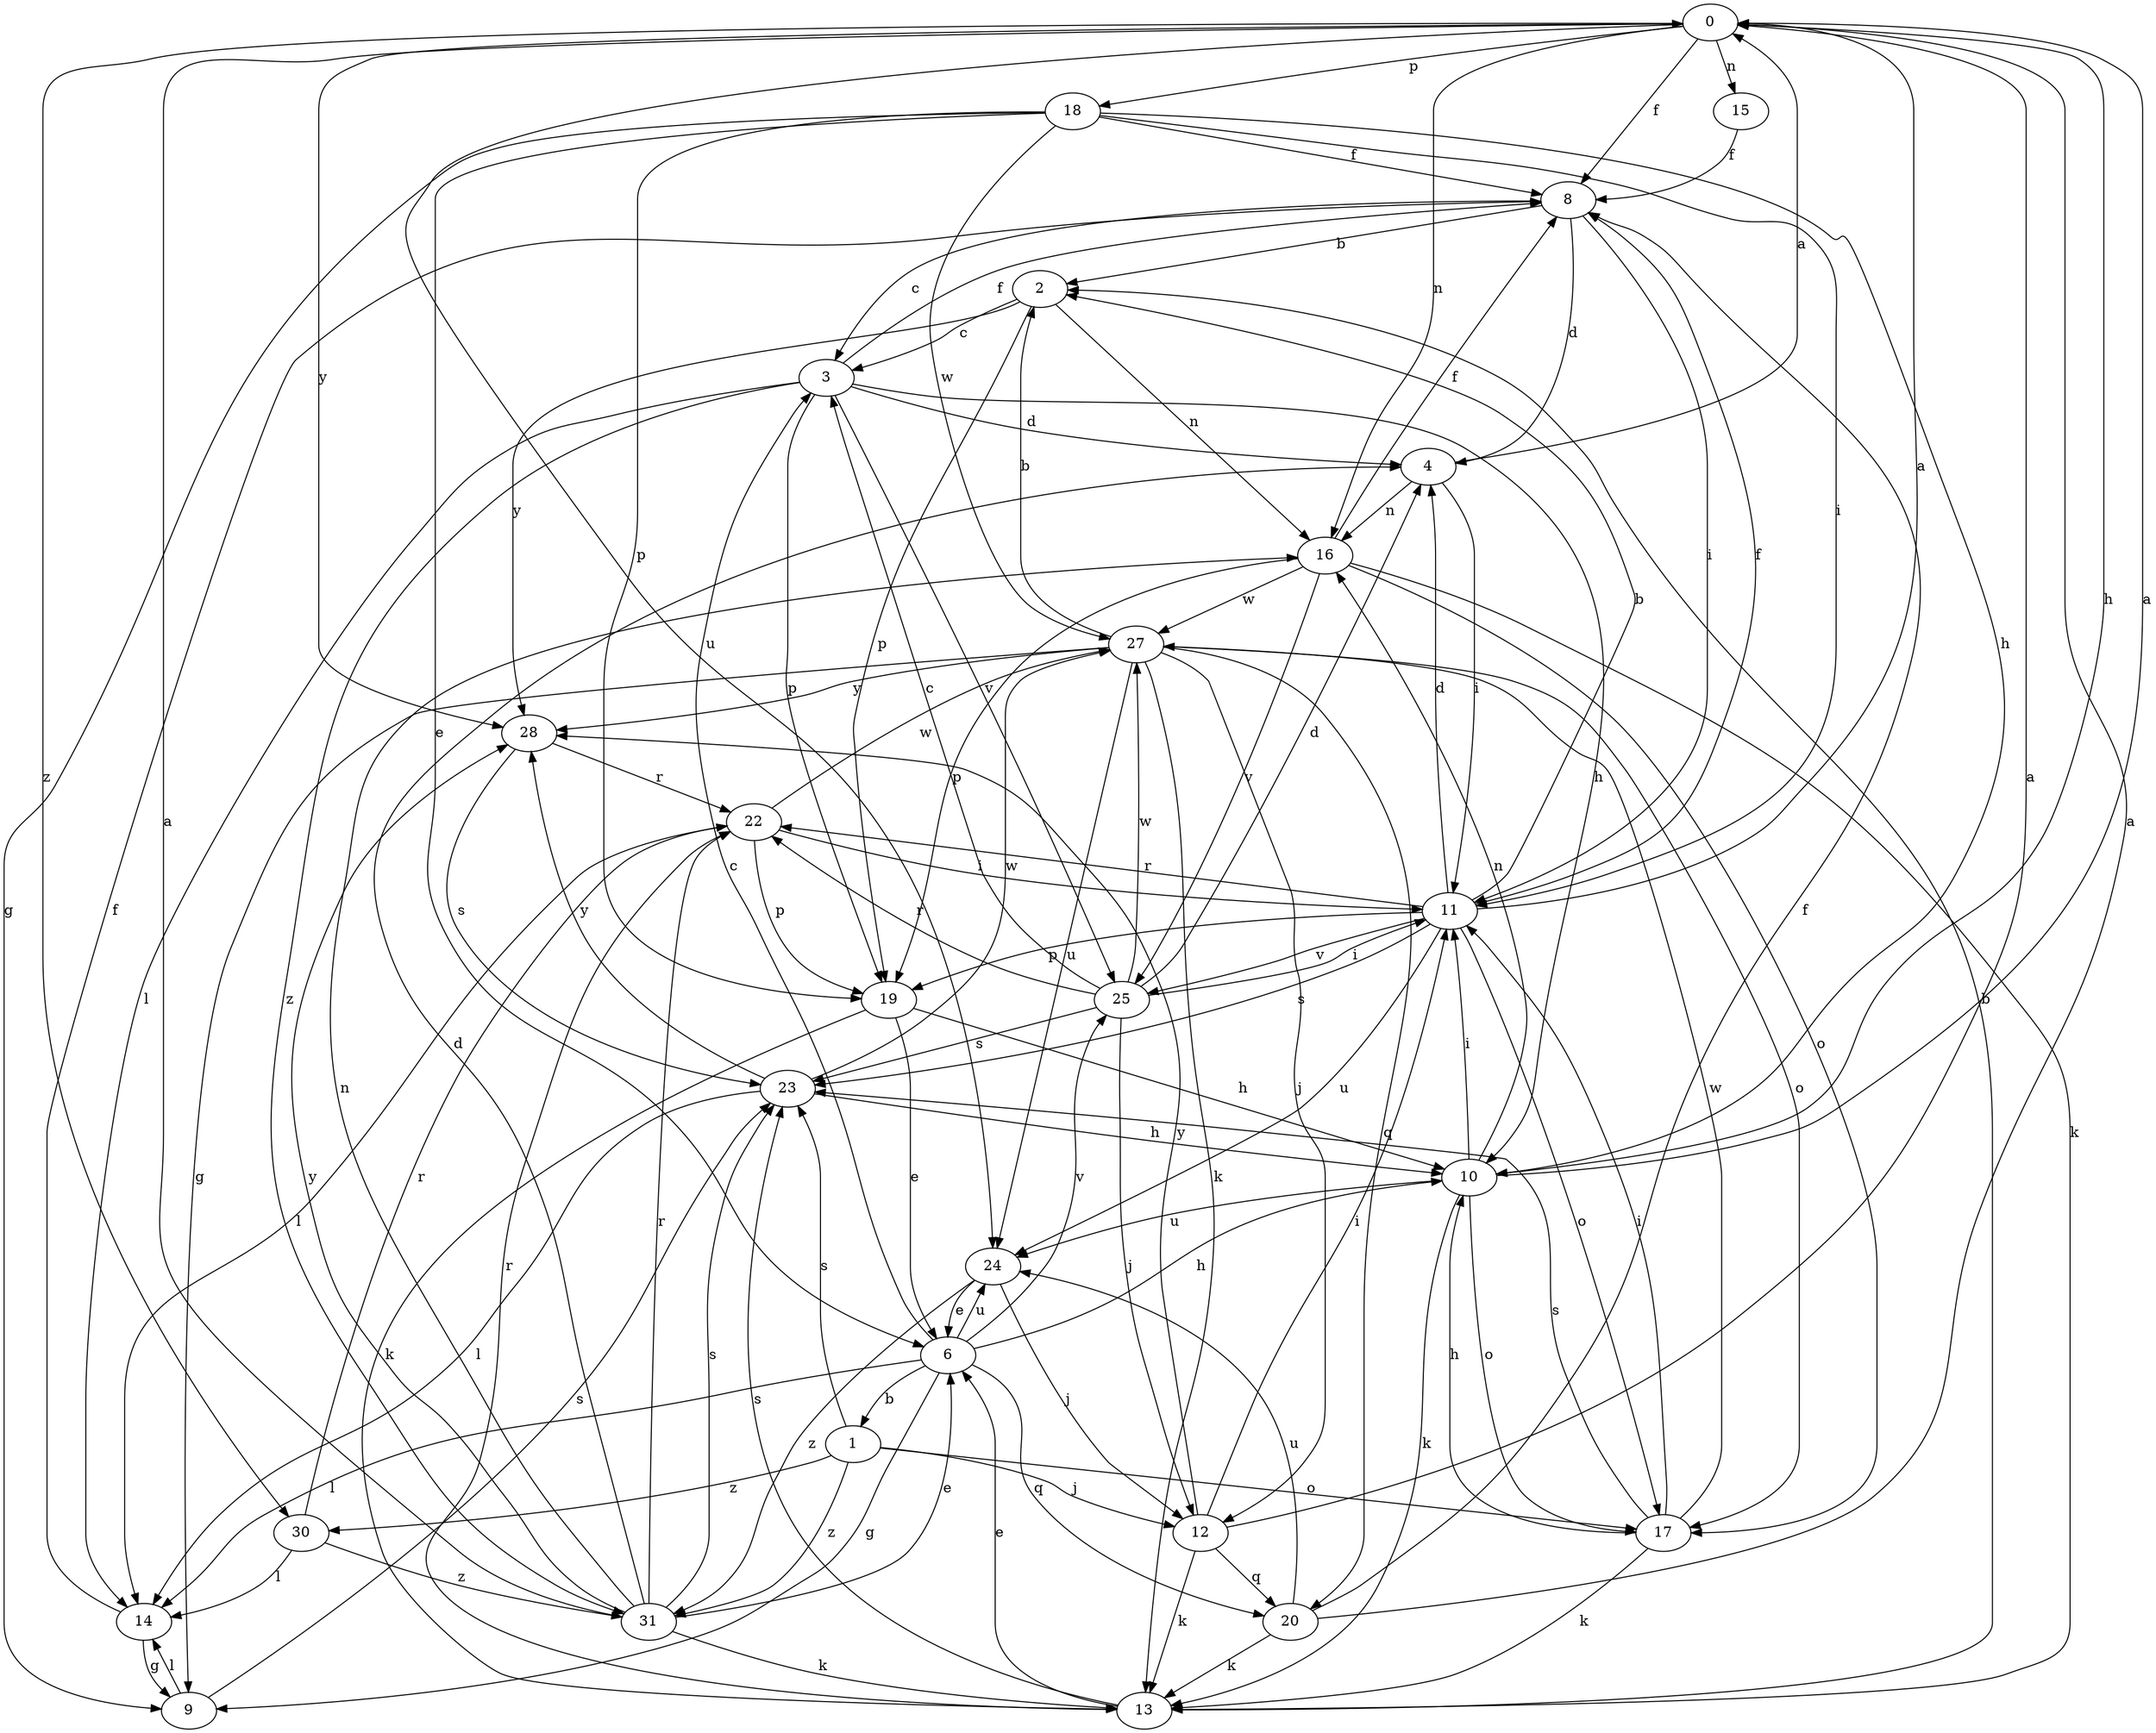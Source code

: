 strict digraph  {
0;
1;
2;
3;
4;
6;
8;
9;
10;
11;
12;
13;
14;
15;
16;
17;
18;
19;
20;
22;
23;
24;
25;
27;
28;
30;
31;
0 -> 8  [label=f];
0 -> 10  [label=h];
0 -> 15  [label=n];
0 -> 16  [label=n];
0 -> 18  [label=p];
0 -> 24  [label=u];
0 -> 28  [label=y];
0 -> 30  [label=z];
1 -> 12  [label=j];
1 -> 17  [label=o];
1 -> 23  [label=s];
1 -> 30  [label=z];
1 -> 31  [label=z];
2 -> 3  [label=c];
2 -> 16  [label=n];
2 -> 19  [label=p];
2 -> 28  [label=y];
3 -> 4  [label=d];
3 -> 8  [label=f];
3 -> 10  [label=h];
3 -> 14  [label=l];
3 -> 19  [label=p];
3 -> 25  [label=v];
3 -> 31  [label=z];
4 -> 0  [label=a];
4 -> 11  [label=i];
4 -> 16  [label=n];
6 -> 1  [label=b];
6 -> 3  [label=c];
6 -> 9  [label=g];
6 -> 10  [label=h];
6 -> 14  [label=l];
6 -> 20  [label=q];
6 -> 24  [label=u];
6 -> 25  [label=v];
8 -> 2  [label=b];
8 -> 3  [label=c];
8 -> 4  [label=d];
8 -> 11  [label=i];
9 -> 14  [label=l];
9 -> 23  [label=s];
10 -> 0  [label=a];
10 -> 11  [label=i];
10 -> 13  [label=k];
10 -> 16  [label=n];
10 -> 17  [label=o];
10 -> 24  [label=u];
11 -> 0  [label=a];
11 -> 2  [label=b];
11 -> 4  [label=d];
11 -> 8  [label=f];
11 -> 17  [label=o];
11 -> 19  [label=p];
11 -> 22  [label=r];
11 -> 23  [label=s];
11 -> 24  [label=u];
11 -> 25  [label=v];
12 -> 0  [label=a];
12 -> 11  [label=i];
12 -> 13  [label=k];
12 -> 20  [label=q];
12 -> 28  [label=y];
13 -> 2  [label=b];
13 -> 6  [label=e];
13 -> 22  [label=r];
13 -> 23  [label=s];
14 -> 8  [label=f];
14 -> 9  [label=g];
15 -> 8  [label=f];
16 -> 8  [label=f];
16 -> 13  [label=k];
16 -> 17  [label=o];
16 -> 19  [label=p];
16 -> 25  [label=v];
16 -> 27  [label=w];
17 -> 10  [label=h];
17 -> 11  [label=i];
17 -> 13  [label=k];
17 -> 23  [label=s];
17 -> 27  [label=w];
18 -> 6  [label=e];
18 -> 8  [label=f];
18 -> 9  [label=g];
18 -> 10  [label=h];
18 -> 11  [label=i];
18 -> 19  [label=p];
18 -> 27  [label=w];
19 -> 6  [label=e];
19 -> 10  [label=h];
19 -> 13  [label=k];
20 -> 0  [label=a];
20 -> 8  [label=f];
20 -> 13  [label=k];
20 -> 24  [label=u];
22 -> 11  [label=i];
22 -> 14  [label=l];
22 -> 19  [label=p];
22 -> 27  [label=w];
23 -> 10  [label=h];
23 -> 14  [label=l];
23 -> 27  [label=w];
23 -> 28  [label=y];
24 -> 6  [label=e];
24 -> 12  [label=j];
24 -> 31  [label=z];
25 -> 3  [label=c];
25 -> 4  [label=d];
25 -> 11  [label=i];
25 -> 12  [label=j];
25 -> 22  [label=r];
25 -> 23  [label=s];
25 -> 27  [label=w];
27 -> 2  [label=b];
27 -> 9  [label=g];
27 -> 12  [label=j];
27 -> 13  [label=k];
27 -> 17  [label=o];
27 -> 20  [label=q];
27 -> 24  [label=u];
27 -> 28  [label=y];
28 -> 22  [label=r];
28 -> 23  [label=s];
30 -> 14  [label=l];
30 -> 22  [label=r];
30 -> 31  [label=z];
31 -> 0  [label=a];
31 -> 4  [label=d];
31 -> 6  [label=e];
31 -> 13  [label=k];
31 -> 16  [label=n];
31 -> 22  [label=r];
31 -> 23  [label=s];
31 -> 28  [label=y];
}
